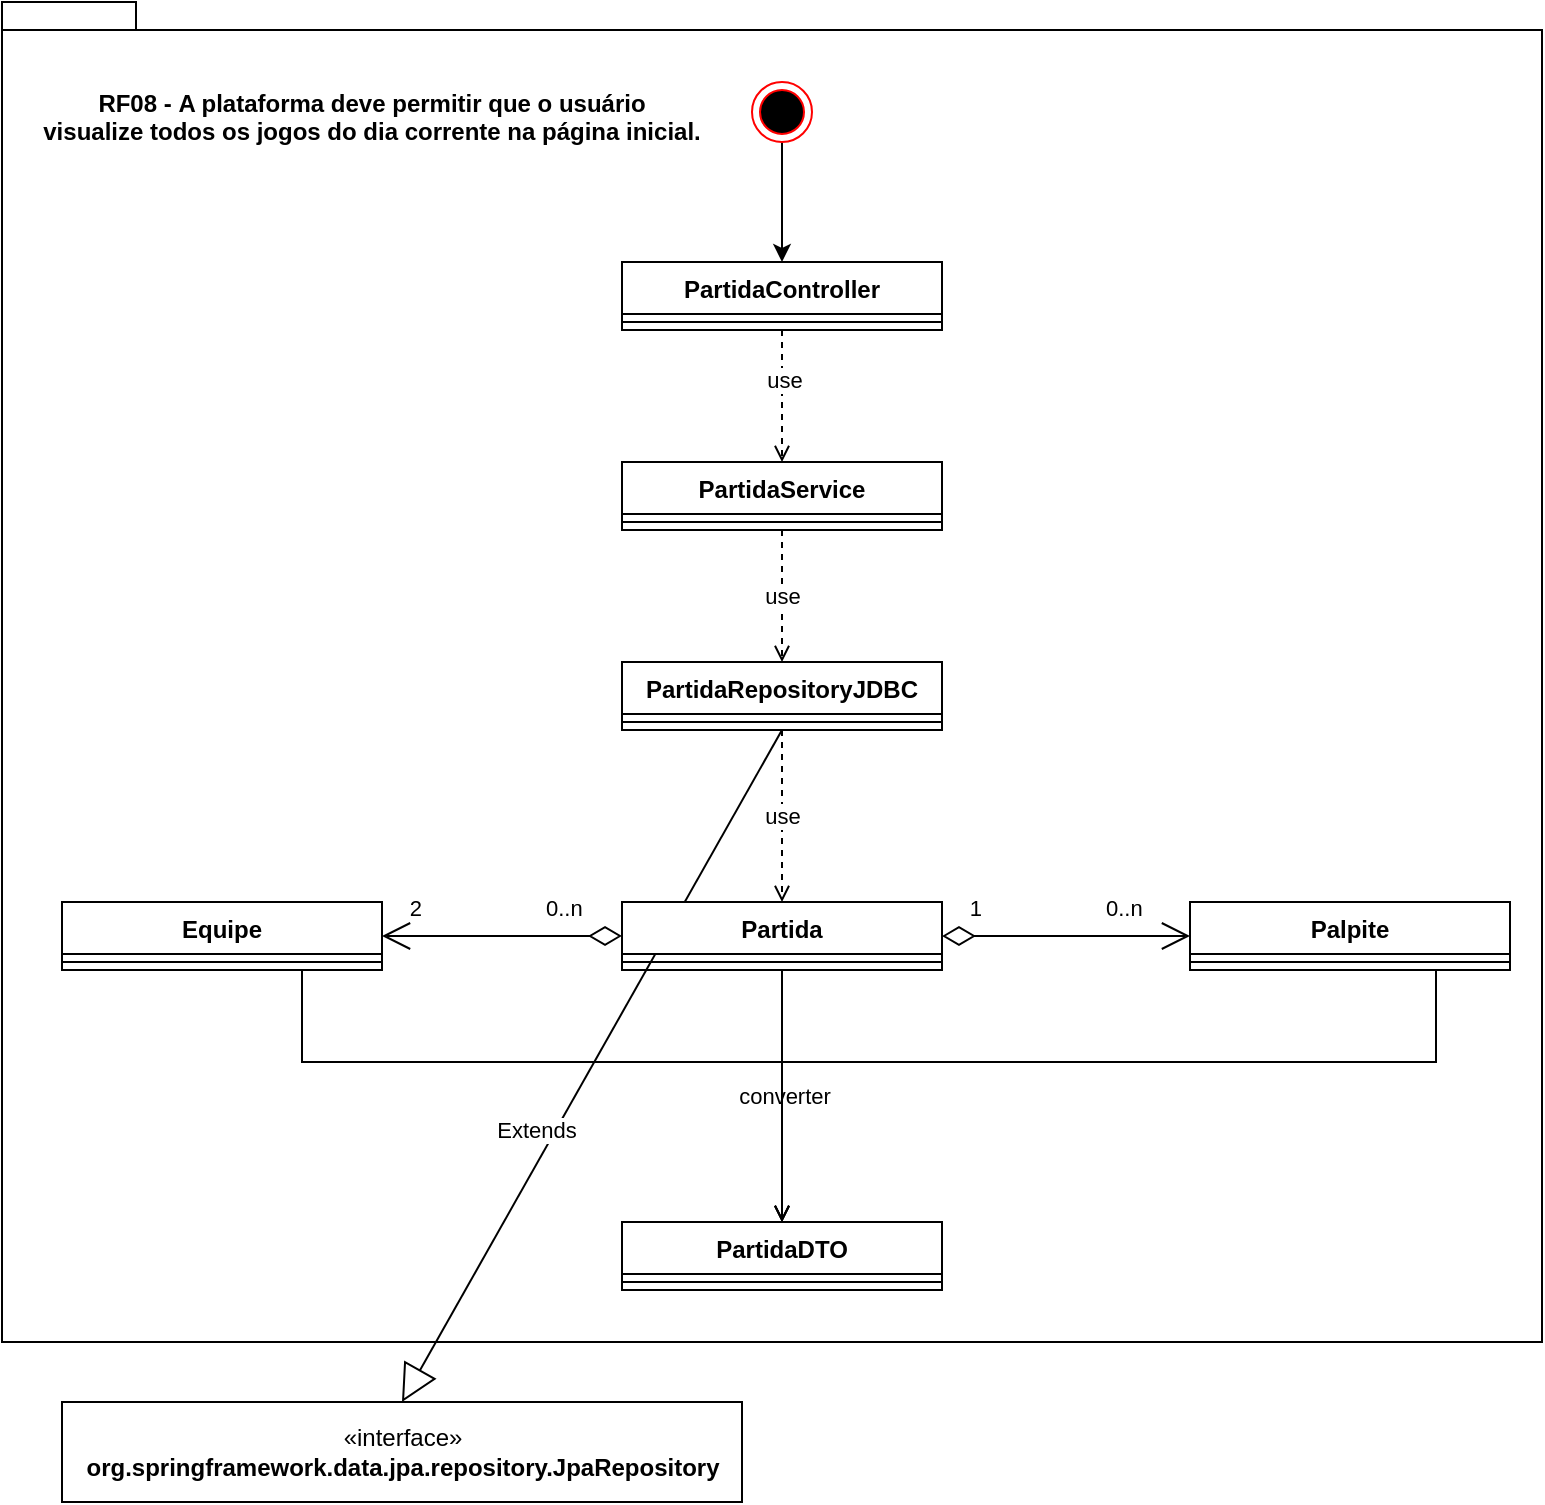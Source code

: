 <mxfile version="20.2.8" type="device"><diagram id="J9qyxm0Qgmu9dj24LYN9" name="Página-1"><mxGraphModel dx="1422" dy="770" grid="1" gridSize="10" guides="1" tooltips="1" connect="1" arrows="1" fold="1" page="1" pageScale="1" pageWidth="827" pageHeight="1169" math="0" shadow="0"><root><mxCell id="0"/><mxCell id="1" parent="0"/><mxCell id="QHTpr_0LTPX51wPY9rM0-1" value="" style="shape=folder;fontStyle=1;spacingTop=10;tabWidth=40;tabHeight=14;tabPosition=left;html=1;" vertex="1" parent="1"><mxGeometry x="30" y="20" width="770" height="670" as="geometry"/></mxCell><mxCell id="QHTpr_0LTPX51wPY9rM0-27" style="edgeStyle=orthogonalEdgeStyle;rounded=0;orthogonalLoop=1;jettySize=auto;html=1;entryX=0.5;entryY=0;entryDx=0;entryDy=0;dashed=1;endArrow=open;endFill=0;" edge="1" parent="1" source="QHTpr_0LTPX51wPY9rM0-2" target="QHTpr_0LTPX51wPY9rM0-9"><mxGeometry relative="1" as="geometry"/></mxCell><mxCell id="QHTpr_0LTPX51wPY9rM0-28" value="use" style="edgeLabel;html=1;align=center;verticalAlign=middle;resizable=0;points=[];" vertex="1" connectable="0" parent="QHTpr_0LTPX51wPY9rM0-27"><mxGeometry x="-0.248" y="1" relative="1" as="geometry"><mxPoint as="offset"/></mxGeometry></mxCell><mxCell id="QHTpr_0LTPX51wPY9rM0-2" value="PartidaController" style="swimlane;fontStyle=1;align=center;verticalAlign=top;childLayout=stackLayout;horizontal=1;startSize=26;horizontalStack=0;resizeParent=1;resizeParentMax=0;resizeLast=0;collapsible=1;marginBottom=0;" vertex="1" parent="1"><mxGeometry x="340" y="150" width="160" height="34" as="geometry"><mxRectangle x="334" y="160" width="100" height="30" as="alternateBounds"/></mxGeometry></mxCell><mxCell id="QHTpr_0LTPX51wPY9rM0-4" value="" style="line;strokeWidth=1;fillColor=none;align=left;verticalAlign=middle;spacingTop=-1;spacingLeft=3;spacingRight=3;rotatable=0;labelPosition=right;points=[];portConstraint=eastwest;strokeColor=inherit;" vertex="1" parent="QHTpr_0LTPX51wPY9rM0-2"><mxGeometry y="26" width="160" height="8" as="geometry"/></mxCell><mxCell id="QHTpr_0LTPX51wPY9rM0-29" value="use" style="edgeStyle=orthogonalEdgeStyle;rounded=0;orthogonalLoop=1;jettySize=auto;html=1;entryX=0.5;entryY=0;entryDx=0;entryDy=0;dashed=1;endArrow=open;endFill=0;" edge="1" parent="1" source="QHTpr_0LTPX51wPY9rM0-9" target="QHTpr_0LTPX51wPY9rM0-18"><mxGeometry relative="1" as="geometry"/></mxCell><mxCell id="QHTpr_0LTPX51wPY9rM0-9" value="PartidaService" style="swimlane;fontStyle=1;align=center;verticalAlign=top;childLayout=stackLayout;horizontal=1;startSize=26;horizontalStack=0;resizeParent=1;resizeParentMax=0;resizeLast=0;collapsible=1;marginBottom=0;" vertex="1" parent="1"><mxGeometry x="340" y="250" width="160" height="34" as="geometry"/></mxCell><mxCell id="QHTpr_0LTPX51wPY9rM0-11" value="" style="line;strokeWidth=1;fillColor=none;align=left;verticalAlign=middle;spacingTop=-1;spacingLeft=3;spacingRight=3;rotatable=0;labelPosition=right;points=[];portConstraint=eastwest;strokeColor=inherit;" vertex="1" parent="QHTpr_0LTPX51wPY9rM0-9"><mxGeometry y="26" width="160" height="8" as="geometry"/></mxCell><mxCell id="QHTpr_0LTPX51wPY9rM0-26" style="edgeStyle=orthogonalEdgeStyle;rounded=0;orthogonalLoop=1;jettySize=auto;html=1;entryX=0.5;entryY=0;entryDx=0;entryDy=0;" edge="1" parent="1" source="QHTpr_0LTPX51wPY9rM0-13" target="QHTpr_0LTPX51wPY9rM0-2"><mxGeometry relative="1" as="geometry"/></mxCell><mxCell id="QHTpr_0LTPX51wPY9rM0-13" value="" style="ellipse;html=1;shape=endState;fillColor=#000000;strokeColor=#ff0000;" vertex="1" parent="1"><mxGeometry x="405" y="60" width="30" height="30" as="geometry"/></mxCell><mxCell id="QHTpr_0LTPX51wPY9rM0-33" value="use" style="edgeStyle=orthogonalEdgeStyle;rounded=0;orthogonalLoop=1;jettySize=auto;html=1;entryX=0.5;entryY=0;entryDx=0;entryDy=0;dashed=1;endArrow=open;endFill=0;" edge="1" parent="1" source="QHTpr_0LTPX51wPY9rM0-18" target="QHTpr_0LTPX51wPY9rM0-22"><mxGeometry relative="1" as="geometry"/></mxCell><mxCell id="QHTpr_0LTPX51wPY9rM0-18" value="PartidaRepositoryJDBC" style="swimlane;fontStyle=1;align=center;verticalAlign=top;childLayout=stackLayout;horizontal=1;startSize=26;horizontalStack=0;resizeParent=1;resizeParentMax=0;resizeLast=0;collapsible=1;marginBottom=0;" vertex="1" parent="1"><mxGeometry x="340" y="350" width="160" height="34" as="geometry"/></mxCell><mxCell id="QHTpr_0LTPX51wPY9rM0-19" value="" style="line;strokeWidth=1;fillColor=none;align=left;verticalAlign=middle;spacingTop=-1;spacingLeft=3;spacingRight=3;rotatable=0;labelPosition=right;points=[];portConstraint=eastwest;strokeColor=inherit;" vertex="1" parent="QHTpr_0LTPX51wPY9rM0-18"><mxGeometry y="26" width="160" height="8" as="geometry"/></mxCell><mxCell id="QHTpr_0LTPX51wPY9rM0-20" value="PartidaDTO" style="swimlane;fontStyle=1;align=center;verticalAlign=top;childLayout=stackLayout;horizontal=1;startSize=26;horizontalStack=0;resizeParent=1;resizeParentMax=0;resizeLast=0;collapsible=1;marginBottom=0;" vertex="1" parent="1"><mxGeometry x="340" y="630" width="160" height="34" as="geometry"/></mxCell><mxCell id="QHTpr_0LTPX51wPY9rM0-21" value="" style="line;strokeWidth=1;fillColor=none;align=left;verticalAlign=middle;spacingTop=-1;spacingLeft=3;spacingRight=3;rotatable=0;labelPosition=right;points=[];portConstraint=eastwest;strokeColor=inherit;" vertex="1" parent="QHTpr_0LTPX51wPY9rM0-20"><mxGeometry y="26" width="160" height="8" as="geometry"/></mxCell><mxCell id="QHTpr_0LTPX51wPY9rM0-43" value="converter" style="edgeStyle=orthogonalEdgeStyle;rounded=0;orthogonalLoop=1;jettySize=auto;html=1;endArrow=open;endFill=0;" edge="1" parent="1" source="QHTpr_0LTPX51wPY9rM0-22"><mxGeometry relative="1" as="geometry"><mxPoint x="420" y="630" as="targetPoint"/></mxGeometry></mxCell><mxCell id="QHTpr_0LTPX51wPY9rM0-30" value="«interface»&lt;br&gt;&lt;b&gt;org.springframework.data.jpa.repository.JpaRepository&lt;/b&gt;" style="html=1;" vertex="1" parent="1"><mxGeometry x="60" y="720" width="340" height="50" as="geometry"/></mxCell><mxCell id="QHTpr_0LTPX51wPY9rM0-32" value="Extends" style="endArrow=block;endSize=16;endFill=0;html=1;rounded=0;exitX=0.5;exitY=1;exitDx=0;exitDy=0;entryX=0.5;entryY=0;entryDx=0;entryDy=0;startArrow=none;" edge="1" parent="1" source="QHTpr_0LTPX51wPY9rM0-18" target="QHTpr_0LTPX51wPY9rM0-30"><mxGeometry x="0.214" y="-9" width="160" relative="1" as="geometry"><mxPoint x="330" y="580" as="sourcePoint"/><mxPoint x="490" y="580" as="targetPoint"/><mxPoint as="offset"/></mxGeometry></mxCell><mxCell id="QHTpr_0LTPX51wPY9rM0-44" style="edgeStyle=orthogonalEdgeStyle;rounded=0;orthogonalLoop=1;jettySize=auto;html=1;entryX=0.5;entryY=0;entryDx=0;entryDy=0;endArrow=open;endFill=0;" edge="1" parent="1" source="QHTpr_0LTPX51wPY9rM0-36" target="QHTpr_0LTPX51wPY9rM0-20"><mxGeometry relative="1" as="geometry"><Array as="points"><mxPoint x="747" y="550"/><mxPoint x="420" y="550"/></Array></mxGeometry></mxCell><mxCell id="QHTpr_0LTPX51wPY9rM0-36" value="Palpite" style="swimlane;fontStyle=1;align=center;verticalAlign=top;childLayout=stackLayout;horizontal=1;startSize=26;horizontalStack=0;resizeParent=1;resizeParentMax=0;resizeLast=0;collapsible=1;marginBottom=0;" vertex="1" parent="1"><mxGeometry x="624" y="470" width="160" height="34" as="geometry"/></mxCell><mxCell id="QHTpr_0LTPX51wPY9rM0-37" value="" style="line;strokeWidth=1;fillColor=none;align=left;verticalAlign=middle;spacingTop=-1;spacingLeft=3;spacingRight=3;rotatable=0;labelPosition=right;points=[];portConstraint=eastwest;strokeColor=inherit;" vertex="1" parent="QHTpr_0LTPX51wPY9rM0-36"><mxGeometry y="26" width="160" height="8" as="geometry"/></mxCell><mxCell id="QHTpr_0LTPX51wPY9rM0-42" style="edgeStyle=orthogonalEdgeStyle;rounded=0;orthogonalLoop=1;jettySize=auto;html=1;entryX=0.5;entryY=0;entryDx=0;entryDy=0;endArrow=open;endFill=0;" edge="1" parent="1" source="QHTpr_0LTPX51wPY9rM0-38" target="QHTpr_0LTPX51wPY9rM0-20"><mxGeometry relative="1" as="geometry"><Array as="points"><mxPoint x="180" y="550"/><mxPoint x="420" y="550"/></Array></mxGeometry></mxCell><mxCell id="QHTpr_0LTPX51wPY9rM0-38" value="Equipe" style="swimlane;fontStyle=1;align=center;verticalAlign=top;childLayout=stackLayout;horizontal=1;startSize=26;horizontalStack=0;resizeParent=1;resizeParentMax=0;resizeLast=0;collapsible=1;marginBottom=0;" vertex="1" parent="1"><mxGeometry x="60" y="470" width="160" height="34" as="geometry"/></mxCell><mxCell id="QHTpr_0LTPX51wPY9rM0-39" value="" style="line;strokeWidth=1;fillColor=none;align=left;verticalAlign=middle;spacingTop=-1;spacingLeft=3;spacingRight=3;rotatable=0;labelPosition=right;points=[];portConstraint=eastwest;strokeColor=inherit;" vertex="1" parent="QHTpr_0LTPX51wPY9rM0-38"><mxGeometry y="26" width="160" height="8" as="geometry"/></mxCell><mxCell id="QHTpr_0LTPX51wPY9rM0-45" value="" style="endArrow=open;html=1;endSize=12;startArrow=diamondThin;startSize=14;startFill=0;edgeStyle=orthogonalEdgeStyle;rounded=0;exitX=0;exitY=0.5;exitDx=0;exitDy=0;entryX=1;entryY=0.5;entryDx=0;entryDy=0;" edge="1" parent="1" source="QHTpr_0LTPX51wPY9rM0-22" target="QHTpr_0LTPX51wPY9rM0-38"><mxGeometry relative="1" as="geometry"><mxPoint x="330" y="450" as="sourcePoint"/><mxPoint x="520" y="430" as="targetPoint"/></mxGeometry></mxCell><mxCell id="QHTpr_0LTPX51wPY9rM0-46" value="0..n" style="edgeLabel;resizable=0;html=1;align=left;verticalAlign=top;" connectable="0" vertex="1" parent="QHTpr_0LTPX51wPY9rM0-45"><mxGeometry x="-1" relative="1" as="geometry"><mxPoint x="-40" y="-27" as="offset"/></mxGeometry></mxCell><mxCell id="QHTpr_0LTPX51wPY9rM0-47" value="2" style="edgeLabel;resizable=0;html=1;align=right;verticalAlign=top;" connectable="0" vertex="1" parent="QHTpr_0LTPX51wPY9rM0-45"><mxGeometry x="1" relative="1" as="geometry"><mxPoint x="20" y="-27" as="offset"/></mxGeometry></mxCell><mxCell id="QHTpr_0LTPX51wPY9rM0-48" value="" style="endArrow=open;html=1;endSize=12;startArrow=diamondThin;startSize=14;startFill=0;edgeStyle=orthogonalEdgeStyle;rounded=0;exitX=1;exitY=0.5;exitDx=0;exitDy=0;entryX=0;entryY=0.5;entryDx=0;entryDy=0;" edge="1" parent="1" source="QHTpr_0LTPX51wPY9rM0-22" target="QHTpr_0LTPX51wPY9rM0-36"><mxGeometry relative="1" as="geometry"><mxPoint x="750" y="600" as="sourcePoint"/><mxPoint x="620" y="600" as="targetPoint"/></mxGeometry></mxCell><mxCell id="QHTpr_0LTPX51wPY9rM0-49" value="0..n" style="edgeLabel;resizable=0;html=1;align=left;verticalAlign=top;" connectable="0" vertex="1" parent="QHTpr_0LTPX51wPY9rM0-48"><mxGeometry x="-1" relative="1" as="geometry"><mxPoint x="80" y="-27" as="offset"/></mxGeometry></mxCell><mxCell id="QHTpr_0LTPX51wPY9rM0-50" value="1" style="edgeLabel;resizable=0;html=1;align=right;verticalAlign=top;" connectable="0" vertex="1" parent="QHTpr_0LTPX51wPY9rM0-48"><mxGeometry x="1" relative="1" as="geometry"><mxPoint x="-104" y="-27" as="offset"/></mxGeometry></mxCell><mxCell id="QHTpr_0LTPX51wPY9rM0-22" value="Partida" style="swimlane;fontStyle=1;align=center;verticalAlign=top;childLayout=stackLayout;horizontal=1;startSize=26;horizontalStack=0;resizeParent=1;resizeParentMax=0;resizeLast=0;collapsible=1;marginBottom=0;" vertex="1" parent="1"><mxGeometry x="340" y="470" width="160" height="34" as="geometry"/></mxCell><mxCell id="QHTpr_0LTPX51wPY9rM0-23" value="" style="line;strokeWidth=1;fillColor=none;align=left;verticalAlign=middle;spacingTop=-1;spacingLeft=3;spacingRight=3;rotatable=0;labelPosition=right;points=[];portConstraint=eastwest;strokeColor=inherit;" vertex="1" parent="QHTpr_0LTPX51wPY9rM0-22"><mxGeometry y="26" width="160" height="8" as="geometry"/></mxCell><mxCell id="QHTpr_0LTPX51wPY9rM0-52" value="RF08 - A plataforma deve permitir que o usuário&#10;visualize todos os jogos do dia corrente na página inicial." style="text;align=center;fontStyle=1;verticalAlign=middle;spacingLeft=3;spacingRight=3;strokeColor=none;rotatable=0;points=[[0,0.5],[1,0.5]];portConstraint=eastwest;" vertex="1" parent="1"><mxGeometry x="40" y="64" width="350" height="26" as="geometry"/></mxCell></root></mxGraphModel></diagram></mxfile>